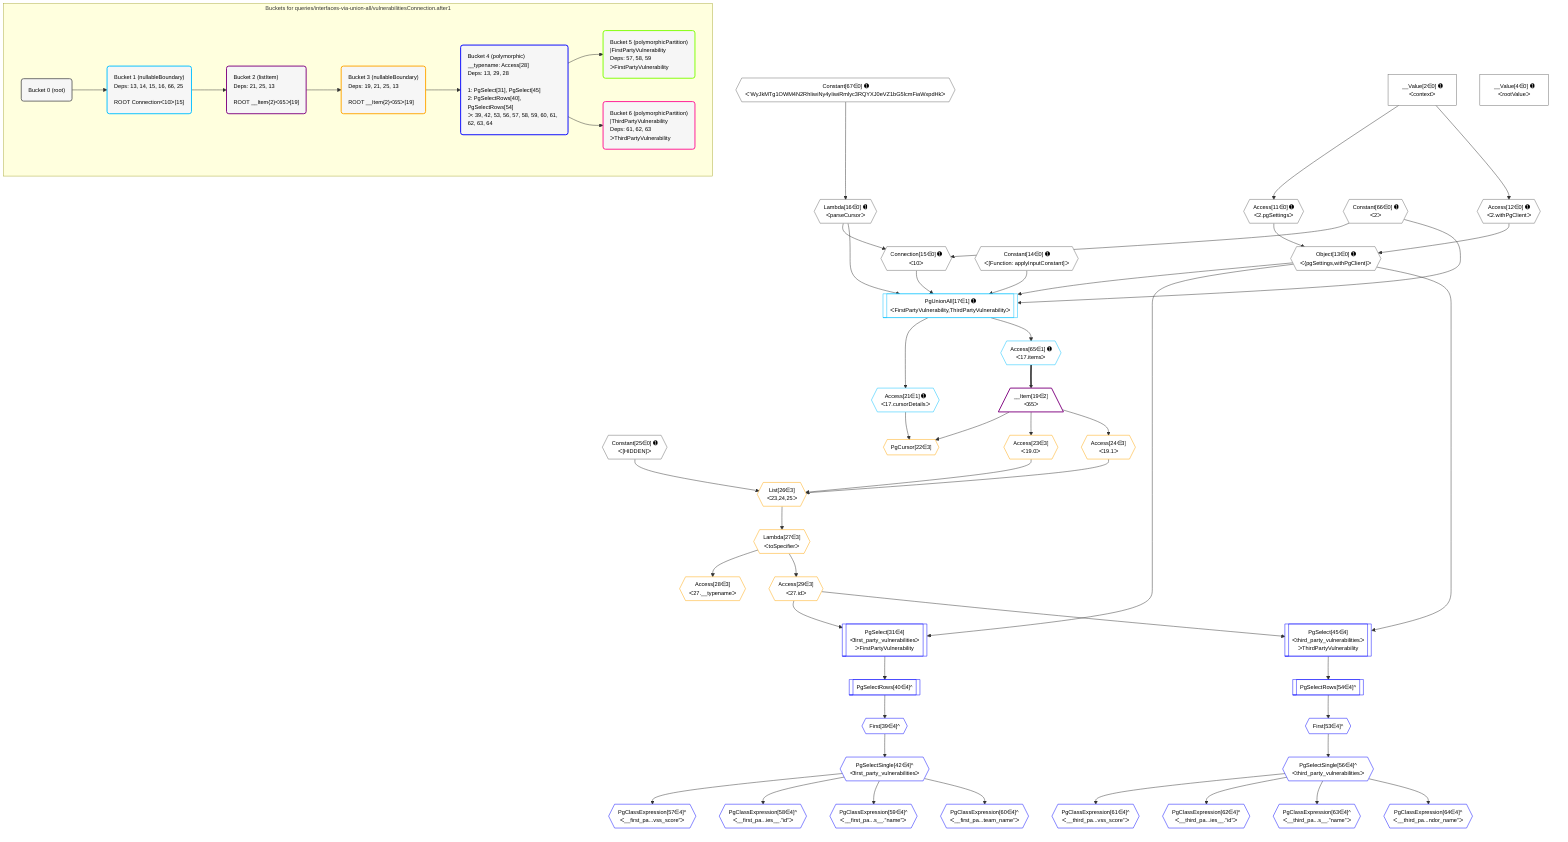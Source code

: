 %%{init: {'themeVariables': { 'fontSize': '12px'}}}%%
graph TD
    classDef path fill:#eee,stroke:#000,color:#000
    classDef plan fill:#fff,stroke-width:1px,color:#000
    classDef itemplan fill:#fff,stroke-width:2px,color:#000
    classDef unbatchedplan fill:#dff,stroke-width:1px,color:#000
    classDef sideeffectplan fill:#fcc,stroke-width:2px,color:#000
    classDef bucket fill:#f6f6f6,color:#000,stroke-width:2px,text-align:left

    subgraph "Buckets for queries/interfaces-via-union-all/vulnerabilitiesConnection.after1"
    Bucket0("Bucket 0 (root)"):::bucket
    Bucket1("Bucket 1 (nullableBoundary)<br />Deps: 13, 14, 15, 16, 66, 25<br /><br />ROOT Connectionᐸ10ᐳ[15]"):::bucket
    Bucket2("Bucket 2 (listItem)<br />Deps: 21, 25, 13<br /><br />ROOT __Item{2}ᐸ65ᐳ[19]"):::bucket
    Bucket3("Bucket 3 (nullableBoundary)<br />Deps: 19, 21, 25, 13<br /><br />ROOT __Item{2}ᐸ65ᐳ[19]"):::bucket
    Bucket4("Bucket 4 (polymorphic)<br />__typename: Access[28]<br />Deps: 13, 29, 28<br /><br />1: PgSelect[31], PgSelect[45]<br />2: PgSelectRows[40], PgSelectRows[54]<br />ᐳ: 39, 42, 53, 56, 57, 58, 59, 60, 61, 62, 63, 64"):::bucket
    Bucket5("Bucket 5 (polymorphicPartition)<br />|FirstPartyVulnerability<br />Deps: 57, 58, 59<br />ᐳFirstPartyVulnerability"):::bucket
    Bucket6("Bucket 6 (polymorphicPartition)<br />|ThirdPartyVulnerability<br />Deps: 61, 62, 63<br />ᐳThirdPartyVulnerability"):::bucket
    end
    Bucket0 --> Bucket1
    Bucket1 --> Bucket2
    Bucket2 --> Bucket3
    Bucket3 --> Bucket4
    Bucket4 --> Bucket5 & Bucket6

    %% plan dependencies
    Object13{{"Object[13∈0] ➊<br />ᐸ{pgSettings,withPgClient}ᐳ"}}:::plan
    Access11{{"Access[11∈0] ➊<br />ᐸ2.pgSettingsᐳ"}}:::plan
    Access12{{"Access[12∈0] ➊<br />ᐸ2.withPgClientᐳ"}}:::plan
    Access11 & Access12 --> Object13
    Connection15{{"Connection[15∈0] ➊<br />ᐸ10ᐳ"}}:::plan
    Constant66{{"Constant[66∈0] ➊<br />ᐸ2ᐳ"}}:::plan
    Lambda16{{"Lambda[16∈0] ➊<br />ᐸparseCursorᐳ"}}:::plan
    Constant66 & Lambda16 --> Connection15
    __Value2["__Value[2∈0] ➊<br />ᐸcontextᐳ"]:::plan
    __Value2 --> Access11
    __Value2 --> Access12
    Constant67{{"Constant[67∈0] ➊<br />ᐸ'WyJkMTg1OWM4N2RhIiwiNy4yIiwiRmlyc3RQYXJ0eVZ1bG5lcmFiaWxpdHkᐳ"}}:::plan
    Constant67 --> Lambda16
    __Value4["__Value[4∈0] ➊<br />ᐸrootValueᐳ"]:::plan
    Constant14{{"Constant[14∈0] ➊<br />ᐸ[Function: applyInputConstant]ᐳ"}}:::plan
    Constant25{{"Constant[25∈0] ➊<br />ᐸ[HIDDEN]ᐳ"}}:::plan
    PgUnionAll17[["PgUnionAll[17∈1] ➊<br />ᐸFirstPartyVulnerability,ThirdPartyVulnerabilityᐳ"]]:::plan
    Object13 & Constant14 & Connection15 & Lambda16 & Constant66 --> PgUnionAll17
    Access21{{"Access[21∈1] ➊<br />ᐸ17.cursorDetailsᐳ"}}:::plan
    PgUnionAll17 --> Access21
    Access65{{"Access[65∈1] ➊<br />ᐸ17.itemsᐳ"}}:::plan
    PgUnionAll17 --> Access65
    __Item19[/"__Item[19∈2]<br />ᐸ65ᐳ"\]:::itemplan
    Access65 ==> __Item19
    List26{{"List[26∈3]<br />ᐸ23,24,25ᐳ"}}:::plan
    Access23{{"Access[23∈3]<br />ᐸ19.0ᐳ"}}:::plan
    Access24{{"Access[24∈3]<br />ᐸ19.1ᐳ"}}:::plan
    Access23 & Access24 & Constant25 --> List26
    PgCursor22{{"PgCursor[22∈3]"}}:::plan
    __Item19 & Access21 --> PgCursor22
    __Item19 --> Access23
    __Item19 --> Access24
    Lambda27{{"Lambda[27∈3]<br />ᐸtoSpecifierᐳ"}}:::plan
    List26 --> Lambda27
    Access28{{"Access[28∈3]<br />ᐸ27.__typenameᐳ"}}:::plan
    Lambda27 --> Access28
    Access29{{"Access[29∈3]<br />ᐸ27.idᐳ"}}:::plan
    Lambda27 --> Access29
    PgSelect31[["PgSelect[31∈4]<br />ᐸfirst_party_vulnerabilitiesᐳ<br />ᐳFirstPartyVulnerability"]]:::plan
    Object13 & Access29 --> PgSelect31
    PgSelect45[["PgSelect[45∈4]<br />ᐸthird_party_vulnerabilitiesᐳ<br />ᐳThirdPartyVulnerability"]]:::plan
    Object13 & Access29 --> PgSelect45
    First39{{"First[39∈4]^"}}:::plan
    PgSelectRows40[["PgSelectRows[40∈4]^"]]:::plan
    PgSelectRows40 --> First39
    PgSelect31 --> PgSelectRows40
    PgSelectSingle42{{"PgSelectSingle[42∈4]^<br />ᐸfirst_party_vulnerabilitiesᐳ"}}:::plan
    First39 --> PgSelectSingle42
    First53{{"First[53∈4]^"}}:::plan
    PgSelectRows54[["PgSelectRows[54∈4]^"]]:::plan
    PgSelectRows54 --> First53
    PgSelect45 --> PgSelectRows54
    PgSelectSingle56{{"PgSelectSingle[56∈4]^<br />ᐸthird_party_vulnerabilitiesᐳ"}}:::plan
    First53 --> PgSelectSingle56
    PgClassExpression57{{"PgClassExpression[57∈4]^<br />ᐸ__first_pa...vss_score”ᐳ"}}:::plan
    PgSelectSingle42 --> PgClassExpression57
    PgClassExpression58{{"PgClassExpression[58∈4]^<br />ᐸ__first_pa...ies__.”id”ᐳ"}}:::plan
    PgSelectSingle42 --> PgClassExpression58
    PgClassExpression59{{"PgClassExpression[59∈4]^<br />ᐸ__first_pa...s__.”name”ᐳ"}}:::plan
    PgSelectSingle42 --> PgClassExpression59
    PgClassExpression60{{"PgClassExpression[60∈4]^<br />ᐸ__first_pa...team_name”ᐳ"}}:::plan
    PgSelectSingle42 --> PgClassExpression60
    PgClassExpression61{{"PgClassExpression[61∈4]^<br />ᐸ__third_pa...vss_score”ᐳ"}}:::plan
    PgSelectSingle56 --> PgClassExpression61
    PgClassExpression62{{"PgClassExpression[62∈4]^<br />ᐸ__third_pa...ies__.”id”ᐳ"}}:::plan
    PgSelectSingle56 --> PgClassExpression62
    PgClassExpression63{{"PgClassExpression[63∈4]^<br />ᐸ__third_pa...s__.”name”ᐳ"}}:::plan
    PgSelectSingle56 --> PgClassExpression63
    PgClassExpression64{{"PgClassExpression[64∈4]^<br />ᐸ__third_pa...ndor_name”ᐳ"}}:::plan
    PgSelectSingle56 --> PgClassExpression64

    %% define steps
    classDef bucket0 stroke:#696969
    class Bucket0,__Value2,__Value4,Access11,Access12,Object13,Constant14,Connection15,Lambda16,Constant25,Constant66,Constant67 bucket0
    classDef bucket1 stroke:#00bfff
    class Bucket1,PgUnionAll17,Access21,Access65 bucket1
    classDef bucket2 stroke:#7f007f
    class Bucket2,__Item19 bucket2
    classDef bucket3 stroke:#ffa500
    class Bucket3,PgCursor22,Access23,Access24,List26,Lambda27,Access28,Access29 bucket3
    classDef bucket4 stroke:#0000ff
    class Bucket4,PgSelect31,First39,PgSelectRows40,PgSelectSingle42,PgSelect45,First53,PgSelectRows54,PgSelectSingle56,PgClassExpression57,PgClassExpression58,PgClassExpression59,PgClassExpression60,PgClassExpression61,PgClassExpression62,PgClassExpression63,PgClassExpression64 bucket4
    classDef bucket5 stroke:#7fff00
    class Bucket5 bucket5
    classDef bucket6 stroke:#ff1493
    class Bucket6 bucket6
